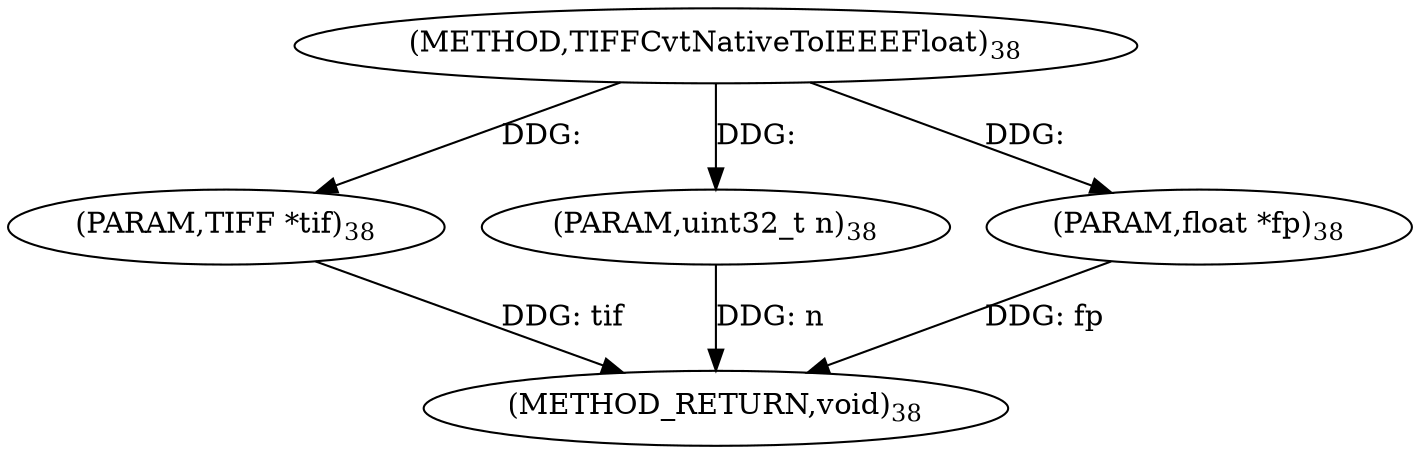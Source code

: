 digraph "TIFFCvtNativeToIEEEFloat" {  
"63918" [label = <(METHOD,TIFFCvtNativeToIEEEFloat)<SUB>38</SUB>> ]
"63922" [label = <(METHOD_RETURN,void)<SUB>38</SUB>> ]
"63919" [label = <(PARAM,TIFF *tif)<SUB>38</SUB>> ]
"63920" [label = <(PARAM,uint32_t n)<SUB>38</SUB>> ]
"63921" [label = <(PARAM,float *fp)<SUB>38</SUB>> ]
  "63919" -> "63922"  [ label = "DDG: tif"] 
  "63920" -> "63922"  [ label = "DDG: n"] 
  "63921" -> "63922"  [ label = "DDG: fp"] 
  "63918" -> "63919"  [ label = "DDG: "] 
  "63918" -> "63920"  [ label = "DDG: "] 
  "63918" -> "63921"  [ label = "DDG: "] 
}
